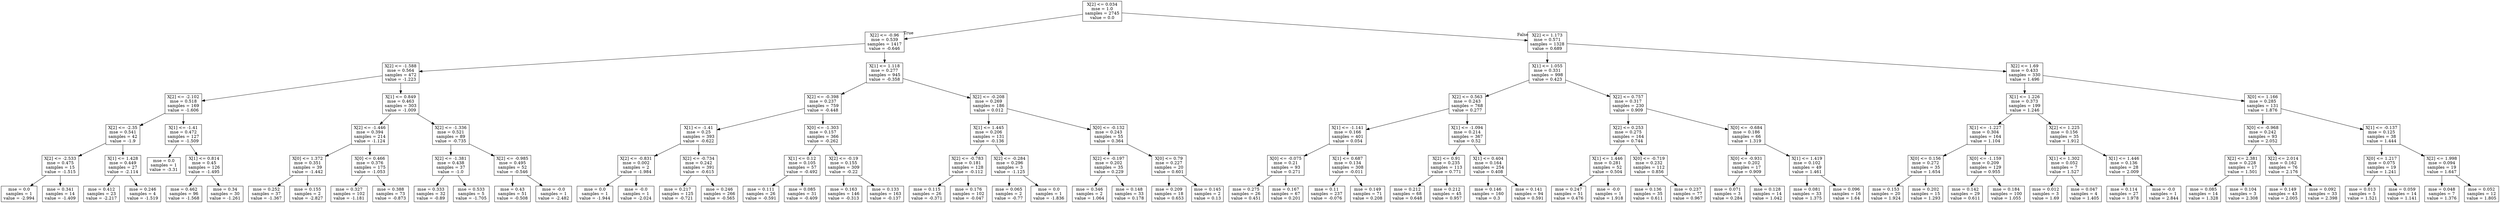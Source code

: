 digraph Tree {
node [shape=box] ;
0 [label="X[2] <= 0.034\nmse = 1.0\nsamples = 2745\nvalue = 0.0"] ;
1 [label="X[2] <= -0.96\nmse = 0.539\nsamples = 1417\nvalue = -0.646"] ;
0 -> 1 [labeldistance=2.5, labelangle=45, headlabel="True"] ;
2 [label="X[2] <= -1.588\nmse = 0.564\nsamples = 472\nvalue = -1.223"] ;
1 -> 2 ;
3 [label="X[2] <= -2.102\nmse = 0.518\nsamples = 169\nvalue = -1.606"] ;
2 -> 3 ;
4 [label="X[2] <= -2.35\nmse = 0.541\nsamples = 42\nvalue = -1.9"] ;
3 -> 4 ;
5 [label="X[2] <= -2.533\nmse = 0.475\nsamples = 15\nvalue = -1.515"] ;
4 -> 5 ;
6 [label="mse = 0.0\nsamples = 1\nvalue = -2.994"] ;
5 -> 6 ;
7 [label="mse = 0.341\nsamples = 14\nvalue = -1.409"] ;
5 -> 7 ;
8 [label="X[1] <= 1.428\nmse = 0.449\nsamples = 27\nvalue = -2.114"] ;
4 -> 8 ;
9 [label="mse = 0.412\nsamples = 23\nvalue = -2.217"] ;
8 -> 9 ;
10 [label="mse = 0.246\nsamples = 4\nvalue = -1.519"] ;
8 -> 10 ;
11 [label="X[1] <= -1.41\nmse = 0.472\nsamples = 127\nvalue = -1.509"] ;
3 -> 11 ;
12 [label="mse = 0.0\nsamples = 1\nvalue = -3.31"] ;
11 -> 12 ;
13 [label="X[1] <= 0.814\nmse = 0.45\nsamples = 126\nvalue = -1.495"] ;
11 -> 13 ;
14 [label="mse = 0.462\nsamples = 96\nvalue = -1.568"] ;
13 -> 14 ;
15 [label="mse = 0.34\nsamples = 30\nvalue = -1.261"] ;
13 -> 15 ;
16 [label="X[1] <= 0.849\nmse = 0.463\nsamples = 303\nvalue = -1.009"] ;
2 -> 16 ;
17 [label="X[2] <= -1.446\nmse = 0.394\nsamples = 214\nvalue = -1.124"] ;
16 -> 17 ;
18 [label="X[0] <= 1.372\nmse = 0.351\nsamples = 39\nvalue = -1.442"] ;
17 -> 18 ;
19 [label="mse = 0.252\nsamples = 37\nvalue = -1.367"] ;
18 -> 19 ;
20 [label="mse = 0.155\nsamples = 2\nvalue = -2.827"] ;
18 -> 20 ;
21 [label="X[0] <= 0.466\nmse = 0.376\nsamples = 175\nvalue = -1.053"] ;
17 -> 21 ;
22 [label="mse = 0.327\nsamples = 102\nvalue = -1.181"] ;
21 -> 22 ;
23 [label="mse = 0.388\nsamples = 73\nvalue = -0.873"] ;
21 -> 23 ;
24 [label="X[2] <= -1.336\nmse = 0.521\nsamples = 89\nvalue = -0.735"] ;
16 -> 24 ;
25 [label="X[2] <= -1.381\nmse = 0.438\nsamples = 37\nvalue = -1.0"] ;
24 -> 25 ;
26 [label="mse = 0.333\nsamples = 32\nvalue = -0.89"] ;
25 -> 26 ;
27 [label="mse = 0.533\nsamples = 5\nvalue = -1.705"] ;
25 -> 27 ;
28 [label="X[2] <= -0.985\nmse = 0.495\nsamples = 52\nvalue = -0.546"] ;
24 -> 28 ;
29 [label="mse = 0.43\nsamples = 51\nvalue = -0.508"] ;
28 -> 29 ;
30 [label="mse = -0.0\nsamples = 1\nvalue = -2.482"] ;
28 -> 30 ;
31 [label="X[1] <= 1.118\nmse = 0.277\nsamples = 945\nvalue = -0.358"] ;
1 -> 31 ;
32 [label="X[2] <= -0.398\nmse = 0.237\nsamples = 759\nvalue = -0.448"] ;
31 -> 32 ;
33 [label="X[1] <= -1.41\nmse = 0.25\nsamples = 393\nvalue = -0.622"] ;
32 -> 33 ;
34 [label="X[2] <= -0.831\nmse = 0.002\nsamples = 2\nvalue = -1.984"] ;
33 -> 34 ;
35 [label="mse = 0.0\nsamples = 1\nvalue = -1.944"] ;
34 -> 35 ;
36 [label="mse = -0.0\nsamples = 1\nvalue = -2.024"] ;
34 -> 36 ;
37 [label="X[2] <= -0.734\nmse = 0.242\nsamples = 391\nvalue = -0.615"] ;
33 -> 37 ;
38 [label="mse = 0.217\nsamples = 125\nvalue = -0.721"] ;
37 -> 38 ;
39 [label="mse = 0.246\nsamples = 266\nvalue = -0.565"] ;
37 -> 39 ;
40 [label="X[0] <= -1.303\nmse = 0.157\nsamples = 366\nvalue = -0.262"] ;
32 -> 40 ;
41 [label="X[1] <= 0.12\nmse = 0.105\nsamples = 57\nvalue = -0.492"] ;
40 -> 41 ;
42 [label="mse = 0.111\nsamples = 26\nvalue = -0.591"] ;
41 -> 42 ;
43 [label="mse = 0.085\nsamples = 31\nvalue = -0.409"] ;
41 -> 43 ;
44 [label="X[2] <= -0.19\nmse = 0.155\nsamples = 309\nvalue = -0.22"] ;
40 -> 44 ;
45 [label="mse = 0.163\nsamples = 146\nvalue = -0.313"] ;
44 -> 45 ;
46 [label="mse = 0.133\nsamples = 163\nvalue = -0.137"] ;
44 -> 46 ;
47 [label="X[2] <= -0.208\nmse = 0.269\nsamples = 186\nvalue = 0.012"] ;
31 -> 47 ;
48 [label="X[1] <= 1.445\nmse = 0.206\nsamples = 131\nvalue = -0.136"] ;
47 -> 48 ;
49 [label="X[2] <= -0.783\nmse = 0.181\nsamples = 128\nvalue = -0.112"] ;
48 -> 49 ;
50 [label="mse = 0.115\nsamples = 26\nvalue = -0.371"] ;
49 -> 50 ;
51 [label="mse = 0.176\nsamples = 102\nvalue = -0.047"] ;
49 -> 51 ;
52 [label="X[2] <= -0.284\nmse = 0.296\nsamples = 3\nvalue = -1.125"] ;
48 -> 52 ;
53 [label="mse = 0.065\nsamples = 2\nvalue = -0.77"] ;
52 -> 53 ;
54 [label="mse = 0.0\nsamples = 1\nvalue = -1.836"] ;
52 -> 54 ;
55 [label="X[0] <= -0.132\nmse = 0.243\nsamples = 55\nvalue = 0.364"] ;
47 -> 55 ;
56 [label="X[2] <= -0.197\nmse = 0.202\nsamples = 35\nvalue = 0.229"] ;
55 -> 56 ;
57 [label="mse = 0.346\nsamples = 2\nvalue = 1.064"] ;
56 -> 57 ;
58 [label="mse = 0.148\nsamples = 33\nvalue = 0.178"] ;
56 -> 58 ;
59 [label="X[0] <= 0.79\nmse = 0.227\nsamples = 20\nvalue = 0.601"] ;
55 -> 59 ;
60 [label="mse = 0.209\nsamples = 18\nvalue = 0.653"] ;
59 -> 60 ;
61 [label="mse = 0.145\nsamples = 2\nvalue = 0.13"] ;
59 -> 61 ;
62 [label="X[2] <= 1.173\nmse = 0.571\nsamples = 1328\nvalue = 0.689"] ;
0 -> 62 [labeldistance=2.5, labelangle=-45, headlabel="False"] ;
63 [label="X[1] <= 1.055\nmse = 0.331\nsamples = 998\nvalue = 0.423"] ;
62 -> 63 ;
64 [label="X[2] <= 0.563\nmse = 0.243\nsamples = 768\nvalue = 0.277"] ;
63 -> 64 ;
65 [label="X[1] <= -1.141\nmse = 0.166\nsamples = 401\nvalue = 0.054"] ;
64 -> 65 ;
66 [label="X[0] <= -0.075\nmse = 0.21\nsamples = 93\nvalue = 0.271"] ;
65 -> 66 ;
67 [label="mse = 0.275\nsamples = 26\nvalue = 0.451"] ;
66 -> 67 ;
68 [label="mse = 0.167\nsamples = 67\nvalue = 0.201"] ;
66 -> 68 ;
69 [label="X[1] <= 0.687\nmse = 0.134\nsamples = 308\nvalue = -0.011"] ;
65 -> 69 ;
70 [label="mse = 0.11\nsamples = 237\nvalue = -0.076"] ;
69 -> 70 ;
71 [label="mse = 0.149\nsamples = 71\nvalue = 0.208"] ;
69 -> 71 ;
72 [label="X[1] <= -1.094\nmse = 0.214\nsamples = 367\nvalue = 0.52"] ;
64 -> 72 ;
73 [label="X[2] <= 0.91\nmse = 0.235\nsamples = 113\nvalue = 0.771"] ;
72 -> 73 ;
74 [label="mse = 0.212\nsamples = 68\nvalue = 0.648"] ;
73 -> 74 ;
75 [label="mse = 0.212\nsamples = 45\nvalue = 0.957"] ;
73 -> 75 ;
76 [label="X[1] <= 0.404\nmse = 0.164\nsamples = 254\nvalue = 0.408"] ;
72 -> 76 ;
77 [label="mse = 0.146\nsamples = 160\nvalue = 0.3"] ;
76 -> 77 ;
78 [label="mse = 0.141\nsamples = 94\nvalue = 0.591"] ;
76 -> 78 ;
79 [label="X[2] <= 0.757\nmse = 0.317\nsamples = 230\nvalue = 0.909"] ;
63 -> 79 ;
80 [label="X[2] <= 0.253\nmse = 0.275\nsamples = 164\nvalue = 0.744"] ;
79 -> 80 ;
81 [label="X[1] <= 1.446\nmse = 0.281\nsamples = 52\nvalue = 0.504"] ;
80 -> 81 ;
82 [label="mse = 0.247\nsamples = 51\nvalue = 0.476"] ;
81 -> 82 ;
83 [label="mse = -0.0\nsamples = 1\nvalue = 1.918"] ;
81 -> 83 ;
84 [label="X[0] <= -0.719\nmse = 0.232\nsamples = 112\nvalue = 0.856"] ;
80 -> 84 ;
85 [label="mse = 0.136\nsamples = 35\nvalue = 0.611"] ;
84 -> 85 ;
86 [label="mse = 0.237\nsamples = 77\nvalue = 0.967"] ;
84 -> 86 ;
87 [label="X[0] <= -0.684\nmse = 0.186\nsamples = 66\nvalue = 1.319"] ;
79 -> 87 ;
88 [label="X[0] <= -0.931\nmse = 0.202\nsamples = 17\nvalue = 0.909"] ;
87 -> 88 ;
89 [label="mse = 0.071\nsamples = 3\nvalue = 0.284"] ;
88 -> 89 ;
90 [label="mse = 0.128\nsamples = 14\nvalue = 1.042"] ;
88 -> 90 ;
91 [label="X[1] <= 1.419\nmse = 0.102\nsamples = 49\nvalue = 1.461"] ;
87 -> 91 ;
92 [label="mse = 0.081\nsamples = 33\nvalue = 1.375"] ;
91 -> 92 ;
93 [label="mse = 0.096\nsamples = 16\nvalue = 1.64"] ;
91 -> 93 ;
94 [label="X[2] <= 1.69\nmse = 0.433\nsamples = 330\nvalue = 1.496"] ;
62 -> 94 ;
95 [label="X[1] <= 1.226\nmse = 0.373\nsamples = 199\nvalue = 1.246"] ;
94 -> 95 ;
96 [label="X[1] <= -1.227\nmse = 0.304\nsamples = 164\nvalue = 1.104"] ;
95 -> 96 ;
97 [label="X[0] <= 0.156\nmse = 0.272\nsamples = 35\nvalue = 1.654"] ;
96 -> 97 ;
98 [label="mse = 0.153\nsamples = 20\nvalue = 1.924"] ;
97 -> 98 ;
99 [label="mse = 0.202\nsamples = 15\nvalue = 1.293"] ;
97 -> 99 ;
100 [label="X[0] <= -1.159\nmse = 0.209\nsamples = 129\nvalue = 0.955"] ;
96 -> 100 ;
101 [label="mse = 0.142\nsamples = 29\nvalue = 0.611"] ;
100 -> 101 ;
102 [label="mse = 0.184\nsamples = 100\nvalue = 1.055"] ;
100 -> 102 ;
103 [label="X[2] <= 1.225\nmse = 0.156\nsamples = 35\nvalue = 1.912"] ;
95 -> 103 ;
104 [label="X[1] <= 1.302\nmse = 0.052\nsamples = 7\nvalue = 1.527"] ;
103 -> 104 ;
105 [label="mse = 0.012\nsamples = 3\nvalue = 1.69"] ;
104 -> 105 ;
106 [label="mse = 0.047\nsamples = 4\nvalue = 1.405"] ;
104 -> 106 ;
107 [label="X[1] <= 1.446\nmse = 0.136\nsamples = 28\nvalue = 2.009"] ;
103 -> 107 ;
108 [label="mse = 0.114\nsamples = 27\nvalue = 1.978"] ;
107 -> 108 ;
109 [label="mse = -0.0\nsamples = 1\nvalue = 2.844"] ;
107 -> 109 ;
110 [label="X[0] <= 1.166\nmse = 0.285\nsamples = 131\nvalue = 1.876"] ;
94 -> 110 ;
111 [label="X[0] <= -0.968\nmse = 0.242\nsamples = 93\nvalue = 2.052"] ;
110 -> 111 ;
112 [label="X[2] <= 2.381\nmse = 0.228\nsamples = 17\nvalue = 1.501"] ;
111 -> 112 ;
113 [label="mse = 0.085\nsamples = 14\nvalue = 1.328"] ;
112 -> 113 ;
114 [label="mse = 0.104\nsamples = 3\nvalue = 2.308"] ;
112 -> 114 ;
115 [label="X[2] <= 2.014\nmse = 0.162\nsamples = 76\nvalue = 2.176"] ;
111 -> 115 ;
116 [label="mse = 0.149\nsamples = 43\nvalue = 2.005"] ;
115 -> 116 ;
117 [label="mse = 0.092\nsamples = 33\nvalue = 2.398"] ;
115 -> 117 ;
118 [label="X[1] <= -0.137\nmse = 0.125\nsamples = 38\nvalue = 1.444"] ;
110 -> 118 ;
119 [label="X[0] <= 1.217\nmse = 0.075\nsamples = 19\nvalue = 1.241"] ;
118 -> 119 ;
120 [label="mse = 0.013\nsamples = 5\nvalue = 1.521"] ;
119 -> 120 ;
121 [label="mse = 0.059\nsamples = 14\nvalue = 1.141"] ;
119 -> 121 ;
122 [label="X[2] <= 1.998\nmse = 0.094\nsamples = 19\nvalue = 1.647"] ;
118 -> 122 ;
123 [label="mse = 0.048\nsamples = 7\nvalue = 1.376"] ;
122 -> 123 ;
124 [label="mse = 0.052\nsamples = 12\nvalue = 1.805"] ;
122 -> 124 ;
}